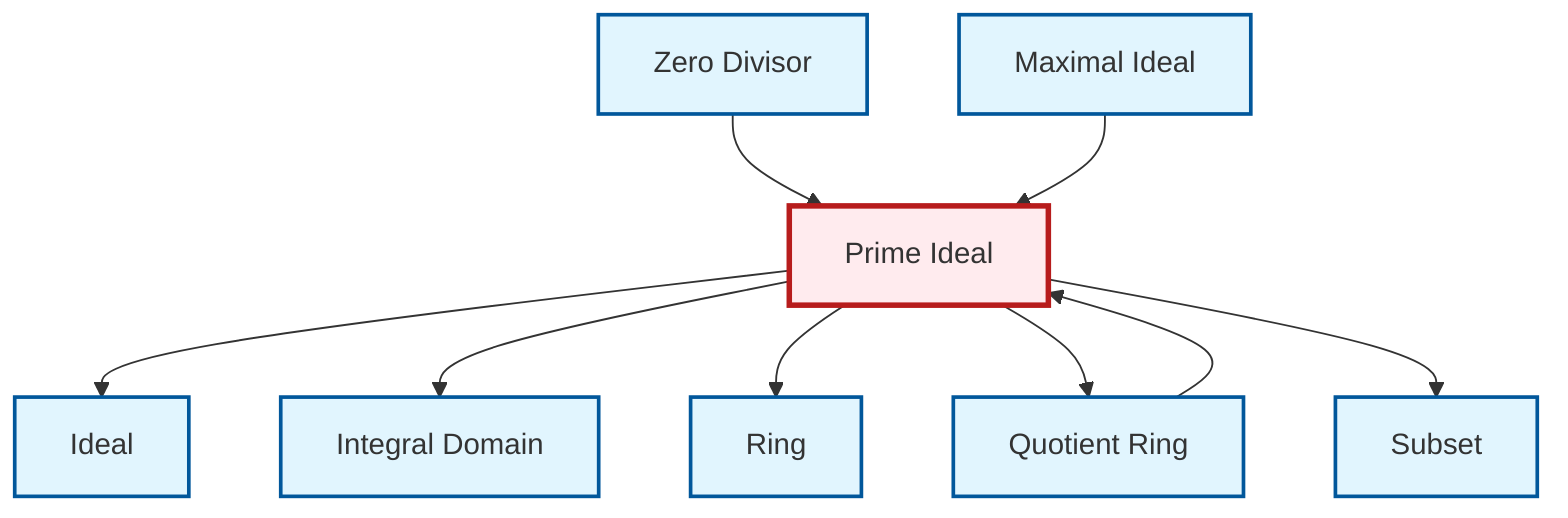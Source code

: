 graph TD
    classDef definition fill:#e1f5fe,stroke:#01579b,stroke-width:2px
    classDef theorem fill:#f3e5f5,stroke:#4a148c,stroke-width:2px
    classDef axiom fill:#fff3e0,stroke:#e65100,stroke-width:2px
    classDef example fill:#e8f5e9,stroke:#1b5e20,stroke-width:2px
    classDef current fill:#ffebee,stroke:#b71c1c,stroke-width:3px
    def-ideal["Ideal"]:::definition
    def-maximal-ideal["Maximal Ideal"]:::definition
    def-quotient-ring["Quotient Ring"]:::definition
    def-integral-domain["Integral Domain"]:::definition
    def-zero-divisor["Zero Divisor"]:::definition
    def-prime-ideal["Prime Ideal"]:::definition
    def-ring["Ring"]:::definition
    def-subset["Subset"]:::definition
    def-prime-ideal --> def-ideal
    def-prime-ideal --> def-integral-domain
    def-quotient-ring --> def-prime-ideal
    def-prime-ideal --> def-ring
    def-zero-divisor --> def-prime-ideal
    def-prime-ideal --> def-quotient-ring
    def-maximal-ideal --> def-prime-ideal
    def-prime-ideal --> def-subset
    class def-prime-ideal current